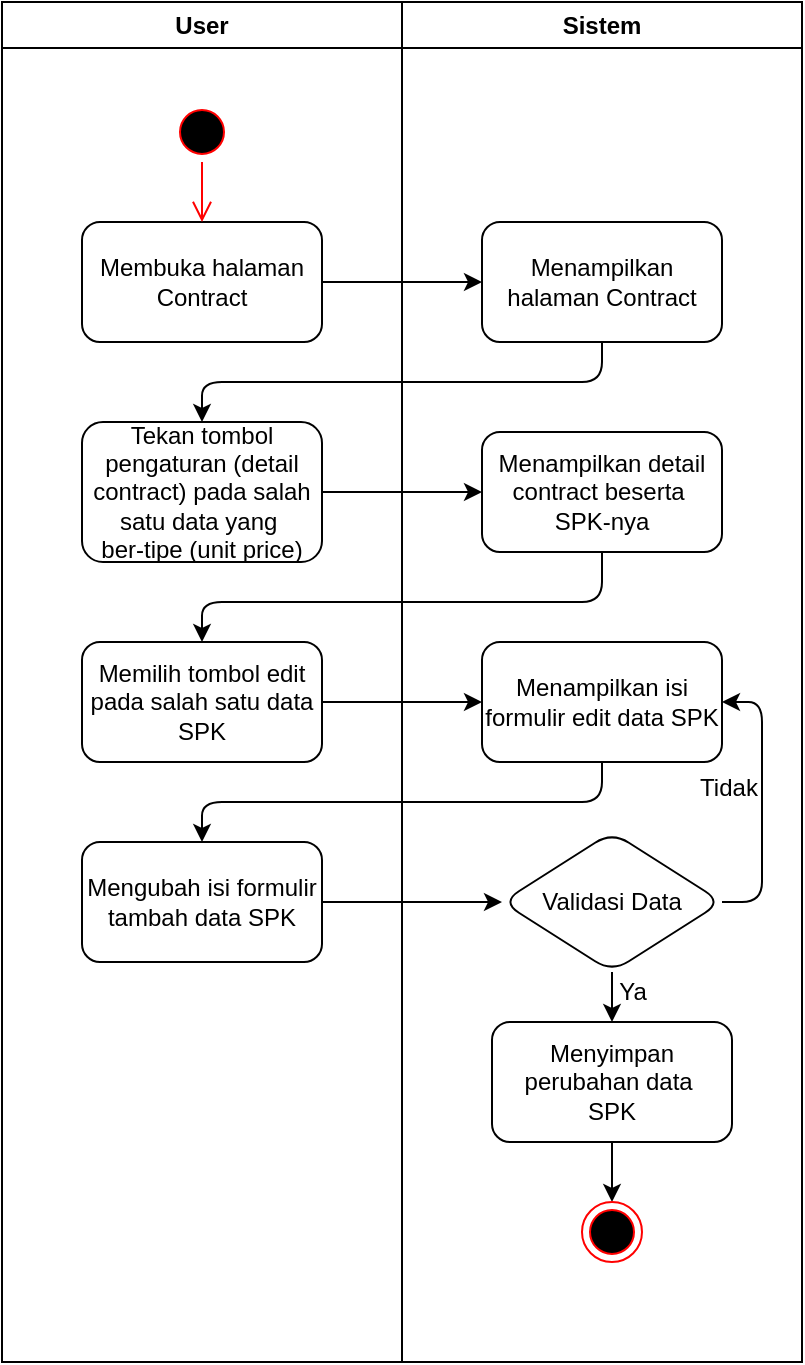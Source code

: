 <mxfile>
    <diagram id="6DhWcTpuCm_Bc9bOImX1" name="Page-1">
        <mxGraphModel dx="1189" dy="634" grid="1" gridSize="10" guides="1" tooltips="1" connect="1" arrows="1" fold="1" page="1" pageScale="1" pageWidth="850" pageHeight="1100" math="0" shadow="0">
            <root>
                <mxCell id="0"/>
                <mxCell id="1" parent="0"/>
                <mxCell id="4" value="User" style="swimlane;whiteSpace=wrap;html=1;" vertex="1" parent="1">
                    <mxGeometry x="120" y="120" width="200" height="680" as="geometry"/>
                </mxCell>
                <mxCell id="5" value="" style="ellipse;html=1;shape=startState;fillColor=#000000;strokeColor=#ff0000;" vertex="1" parent="4">
                    <mxGeometry x="85" y="50" width="30" height="30" as="geometry"/>
                </mxCell>
                <mxCell id="6" value="Membuka halaman Contract" style="rounded=1;whiteSpace=wrap;html=1;" vertex="1" parent="4">
                    <mxGeometry x="40" y="110" width="120" height="60" as="geometry"/>
                </mxCell>
                <mxCell id="7" value="" style="edgeStyle=orthogonalEdgeStyle;html=1;verticalAlign=bottom;endArrow=open;endSize=8;strokeColor=#ff0000;entryX=0.5;entryY=0;entryDx=0;entryDy=0;" edge="1" parent="4" source="5" target="6">
                    <mxGeometry relative="1" as="geometry">
                        <mxPoint x="100" y="110" as="targetPoint"/>
                    </mxGeometry>
                </mxCell>
                <mxCell id="8" value="Tekan tombol pengaturan (detail contract) pada salah satu data yang&amp;nbsp;&lt;div&gt;ber-tipe (unit price)&lt;/div&gt;" style="rounded=1;whiteSpace=wrap;html=1;" vertex="1" parent="4">
                    <mxGeometry x="40" y="210" width="120" height="70" as="geometry"/>
                </mxCell>
                <mxCell id="9" value="Memilih tombol edit pada salah satu data SPK" style="rounded=1;whiteSpace=wrap;html=1;" vertex="1" parent="4">
                    <mxGeometry x="40" y="320" width="120" height="60" as="geometry"/>
                </mxCell>
                <mxCell id="10" value="Mengubah isi formulir tambah data SPK" style="rounded=1;whiteSpace=wrap;html=1;" vertex="1" parent="4">
                    <mxGeometry x="40" y="420" width="120" height="60" as="geometry"/>
                </mxCell>
                <mxCell id="11" value="Sistem" style="swimlane;whiteSpace=wrap;html=1;" vertex="1" parent="1">
                    <mxGeometry x="320" y="120" width="200" height="680" as="geometry"/>
                </mxCell>
                <mxCell id="12" value="Menampilkan halaman Contract" style="rounded=1;whiteSpace=wrap;html=1;" vertex="1" parent="11">
                    <mxGeometry x="40" y="110" width="120" height="60" as="geometry"/>
                </mxCell>
                <mxCell id="13" value="Menampilkan detail contract beserta&amp;nbsp;&lt;div&gt;SPK-nya&lt;/div&gt;" style="rounded=1;whiteSpace=wrap;html=1;" vertex="1" parent="11">
                    <mxGeometry x="40" y="215" width="120" height="60" as="geometry"/>
                </mxCell>
                <mxCell id="14" value="Menampilkan isi formulir edit data SPK" style="rounded=1;whiteSpace=wrap;html=1;" vertex="1" parent="11">
                    <mxGeometry x="40" y="320" width="120" height="60" as="geometry"/>
                </mxCell>
                <mxCell id="15" style="edgeStyle=none;html=1;entryX=1;entryY=0.5;entryDx=0;entryDy=0;" edge="1" parent="11" source="17" target="14">
                    <mxGeometry relative="1" as="geometry">
                        <Array as="points">
                            <mxPoint x="180" y="450"/>
                            <mxPoint x="180" y="350"/>
                        </Array>
                    </mxGeometry>
                </mxCell>
                <mxCell id="16" value="" style="edgeStyle=none;html=1;" edge="1" parent="11" source="17" target="19">
                    <mxGeometry relative="1" as="geometry"/>
                </mxCell>
                <mxCell id="17" value="Validasi Data" style="rhombus;whiteSpace=wrap;html=1;rounded=1;" vertex="1" parent="11">
                    <mxGeometry x="50" y="415" width="110" height="70" as="geometry"/>
                </mxCell>
                <mxCell id="18" value="" style="edgeStyle=none;html=1;" edge="1" parent="11" source="19" target="21">
                    <mxGeometry relative="1" as="geometry"/>
                </mxCell>
                <mxCell id="19" value="Menyimpan perubahan data&amp;nbsp;&lt;div&gt;SPK&lt;/div&gt;" style="rounded=1;whiteSpace=wrap;html=1;" vertex="1" parent="11">
                    <mxGeometry x="45" y="510" width="120" height="60" as="geometry"/>
                </mxCell>
                <mxCell id="20" value="Ya" style="text;html=1;align=center;verticalAlign=middle;resizable=0;points=[];autosize=1;strokeColor=none;fillColor=none;" vertex="1" parent="11">
                    <mxGeometry x="95" y="480" width="40" height="30" as="geometry"/>
                </mxCell>
                <mxCell id="21" value="" style="ellipse;html=1;shape=endState;fillColor=#000000;strokeColor=#ff0000;" vertex="1" parent="11">
                    <mxGeometry x="90" y="600" width="30" height="30" as="geometry"/>
                </mxCell>
                <mxCell id="22" value="" style="edgeStyle=none;html=1;" edge="1" parent="1" source="6" target="12">
                    <mxGeometry relative="1" as="geometry"/>
                </mxCell>
                <mxCell id="23" value="" style="edgeStyle=none;html=1;entryX=0.5;entryY=0;entryDx=0;entryDy=0;exitX=0.5;exitY=1;exitDx=0;exitDy=0;" edge="1" parent="1" source="12" target="8">
                    <mxGeometry relative="1" as="geometry">
                        <Array as="points">
                            <mxPoint x="420" y="310"/>
                            <mxPoint x="220" y="310"/>
                        </Array>
                    </mxGeometry>
                </mxCell>
                <mxCell id="24" value="" style="edgeStyle=none;html=1;" edge="1" parent="1" source="8" target="13">
                    <mxGeometry relative="1" as="geometry"/>
                </mxCell>
                <mxCell id="25" value="" style="edgeStyle=none;html=1;entryX=0.5;entryY=0;entryDx=0;entryDy=0;exitX=0.5;exitY=1;exitDx=0;exitDy=0;" edge="1" parent="1" source="13" target="9">
                    <mxGeometry relative="1" as="geometry">
                        <Array as="points">
                            <mxPoint x="420" y="420"/>
                            <mxPoint x="220" y="420"/>
                        </Array>
                    </mxGeometry>
                </mxCell>
                <mxCell id="26" value="" style="edgeStyle=none;html=1;" edge="1" parent="1" source="9" target="14">
                    <mxGeometry relative="1" as="geometry"/>
                </mxCell>
                <mxCell id="27" value="" style="edgeStyle=none;html=1;entryX=0.5;entryY=0;entryDx=0;entryDy=0;exitX=0.5;exitY=1;exitDx=0;exitDy=0;" edge="1" parent="1" source="14" target="10">
                    <mxGeometry relative="1" as="geometry">
                        <Array as="points">
                            <mxPoint x="420" y="520"/>
                            <mxPoint x="220" y="520"/>
                        </Array>
                    </mxGeometry>
                </mxCell>
                <mxCell id="28" value="" style="edgeStyle=none;html=1;" edge="1" parent="1" source="10" target="17">
                    <mxGeometry relative="1" as="geometry"/>
                </mxCell>
                <mxCell id="29" value="Tidak" style="text;html=1;align=center;verticalAlign=middle;resizable=0;points=[];autosize=1;strokeColor=none;fillColor=none;" vertex="1" parent="1">
                    <mxGeometry x="458" y="498" width="50" height="30" as="geometry"/>
                </mxCell>
            </root>
        </mxGraphModel>
    </diagram>
</mxfile>